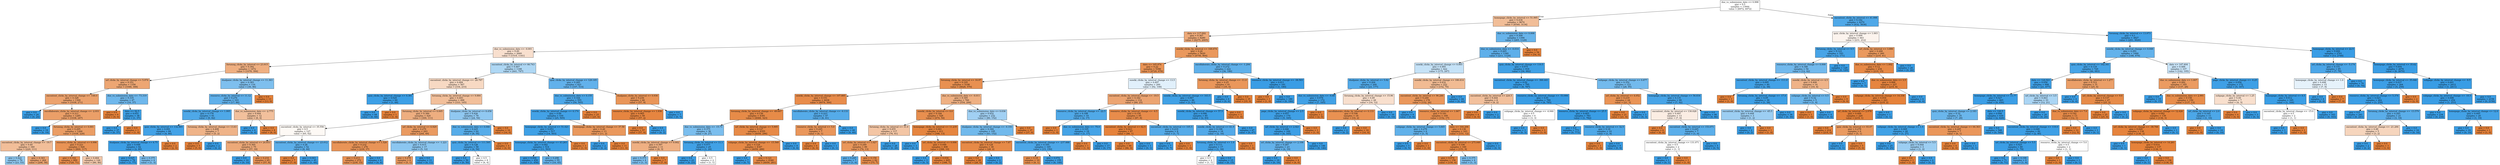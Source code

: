 digraph Tree {
node [shape=box, style="filled", color="black"] ;
0 [label="due_vs_submission_date <= 0.998\ngini = 0.5\nsamples = 13944\nvalue = [6972, 6972]", fillcolor="#e5813900"] ;
1 [label="homepage_clicks_by_interval <= 51.995\ngini = 0.438\nsamples = 9674\nvalue = [6540, 3134]", fillcolor="#e5813985"] ;
0 -> 1 [labeldistance=2.5, labelangle=45, headlabel="True"] ;
2 [label="date <= 117.002\ngini = 0.367\nsamples = 8280\nvalue = [6275, 2005]", fillcolor="#e58139ae"] ;
1 -> 2 ;
3 [label="due_vs_submission_date <= -0.001\ngini = 0.49\nsamples = 2660\nvalue = [1519, 1141]", fillcolor="#e581393f"] ;
2 -> 3 ;
4 [label="forumng_clicks_by_interval <= 23.915\ngini = 0.392\nsamples = 1472\nvalue = [1078, 394]", fillcolor="#e58139a2"] ;
3 -> 4 ;
5 [label="url_clicks_by_interval_change <= 5.974\ngini = 0.351\nsamples = 1356\nvalue = [1048, 308]", fillcolor="#e58139b4"] ;
4 -> 5 ;
6 [label="oucontent_clicks_by_interval_change <= -148.0\ngini = 0.328\nsamples = 1309\nvalue = [1038, 271]", fillcolor="#e58139bc"] ;
5 -> 6 ;
7 [label="gini = 0.0\nsamples = 24\nvalue = [0, 24]", fillcolor="#399de5ff"] ;
6 -> 7 ;
8 [label="oucollaborate_clicks_by_interval_change <= -2.931\ngini = 0.311\nsamples = 1285\nvalue = [1038, 247]", fillcolor="#e58139c2"] ;
6 -> 8 ;
9 [label="gini = 0.0\nsamples = 19\nvalue = [0, 19]", fillcolor="#399de5ff"] ;
8 -> 9 ;
10 [label="forumng_clicks_by_interval <= 0.001\ngini = 0.295\nsamples = 1266\nvalue = [1038, 228]", fillcolor="#e58139c7"] ;
8 -> 10 ;
11 [label="oucontent_clicks_by_interval_change <= -19.7\ngini = 0.44\nsamples = 340\nvalue = [229, 111]", fillcolor="#e5813983"] ;
10 -> 11 ;
12 [label="gini = 0.422\nsamples = 76\nvalue = [23, 53]", fillcolor="#399de590"] ;
11 -> 12 ;
13 [label="gini = 0.343\nsamples = 264\nvalue = [206, 58]", fillcolor="#e58139b7"] ;
11 -> 13 ;
14 [label="resource_clicks_by_interval <= 0.996\ngini = 0.221\nsamples = 926\nvalue = [809, 117]", fillcolor="#e58139da"] ;
10 -> 14 ;
15 [label="gini = 0.162\nsamples = 800\nvalue = [729, 71]", fillcolor="#e58139e6"] ;
14 -> 15 ;
16 [label="gini = 0.464\nsamples = 126\nvalue = [80, 46]", fillcolor="#e581396c"] ;
14 -> 16 ;
17 [label="due_vs_submission_date <= -73.319\ngini = 0.335\nsamples = 47\nvalue = [10, 37]", fillcolor="#399de5ba"] ;
5 -> 17 ;
18 [label="gini = 0.0\nsamples = 9\nvalue = [9, 0]", fillcolor="#e58139ff"] ;
17 -> 18 ;
19 [label="date <= 92.5\ngini = 0.051\nsamples = 38\nvalue = [1, 37]", fillcolor="#399de5f8"] ;
17 -> 19 ;
20 [label="gini = 0.0\nsamples = 37\nvalue = [0, 37]", fillcolor="#399de5ff"] ;
19 -> 20 ;
21 [label="gini = 0.0\nsamples = 1\nvalue = [1, 0]", fillcolor="#e58139ff"] ;
19 -> 21 ;
22 [label="dualpane_clicks_by_interval_change <= 11.363\ngini = 0.383\nsamples = 116\nvalue = [30, 86]", fillcolor="#399de5a6"] ;
4 -> 22 ;
23 [label="resource_clicks_by_interval <= 11.12\ngini = 0.276\nsamples = 103\nvalue = [17, 86]", fillcolor="#399de5cd"] ;
22 -> 23 ;
24 [label="ouwiki_clicks_by_interval_change <= 1.995\ngini = 0.178\nsamples = 91\nvalue = [9, 82]", fillcolor="#399de5e3"] ;
23 -> 24 ;
25 [label="quiz_clicks_by_interval <= 132.965\ngini = 0.091\nsamples = 84\nvalue = [4, 80]", fillcolor="#399de5f2"] ;
24 -> 25 ;
26 [label="dualpane_clicks_by_interval_change <= 6.75\ngini = 0.048\nsamples = 82\nvalue = [2, 80]", fillcolor="#399de5f9"] ;
25 -> 26 ;
27 [label="gini = 0.025\nsamples = 78\nvalue = [1, 77]", fillcolor="#399de5fc"] ;
26 -> 27 ;
28 [label="gini = 0.375\nsamples = 4\nvalue = [1, 3]", fillcolor="#399de5aa"] ;
26 -> 28 ;
29 [label="gini = 0.0\nsamples = 2\nvalue = [2, 0]", fillcolor="#e58139ff"] ;
25 -> 29 ;
30 [label="forumng_clicks_by_interval_change <= 13.63\ngini = 0.408\nsamples = 7\nvalue = [5, 2]", fillcolor="#e5813999"] ;
24 -> 30 ;
31 [label="gini = 0.0\nsamples = 5\nvalue = [5, 0]", fillcolor="#e58139ff"] ;
30 -> 31 ;
32 [label="gini = 0.0\nsamples = 2\nvalue = [0, 2]", fillcolor="#399de5ff"] ;
30 -> 32 ;
33 [label="due_vs_submission_date <= -2.775\ngini = 0.444\nsamples = 12\nvalue = [8, 4]", fillcolor="#e581397f"] ;
23 -> 33 ;
34 [label="gini = 0.0\nsamples = 4\nvalue = [0, 4]", fillcolor="#399de5ff"] ;
33 -> 34 ;
35 [label="gini = 0.0\nsamples = 8\nvalue = [8, 0]", fillcolor="#e58139ff"] ;
33 -> 35 ;
36 [label="gini = 0.0\nsamples = 13\nvalue = [13, 0]", fillcolor="#e58139ff"] ;
22 -> 36 ;
37 [label="oucontent_clicks_by_interval <= 66.743\ngini = 0.467\nsamples = 1188\nvalue = [441, 747]", fillcolor="#399de568"] ;
3 -> 37 ;
38 [label="oucontent_clicks_by_interval_change <= -26.787\ngini = 0.484\nsamples = 567\nvalue = [334, 233]", fillcolor="#e581394d"] ;
37 -> 38 ;
39 [label="quiz_clicks_by_interval_change <= 0.381\ngini = 0.029\nsamples = 69\nvalue = [1, 68]", fillcolor="#399de5fb"] ;
38 -> 39 ;
40 [label="gini = 0.0\nsamples = 68\nvalue = [0, 68]", fillcolor="#399de5ff"] ;
39 -> 40 ;
41 [label="gini = 0.0\nsamples = 1\nvalue = [1, 0]", fillcolor="#e58139ff"] ;
39 -> 41 ;
42 [label="forumng_clicks_by_interval_change <= 9.884\ngini = 0.443\nsamples = 498\nvalue = [333, 165]", fillcolor="#e5813981"] ;
38 -> 42 ;
43 [label="forumng_clicks_by_interval <= 0.005\ngini = 0.389\nsamples = 420\nvalue = [309, 111]", fillcolor="#e58139a3"] ;
42 -> 43 ;
44 [label="oucontent_clicks_by_interval <= 35.556\ngini = 0.5\nsamples = 127\nvalue = [65, 62]", fillcolor="#e581390c"] ;
43 -> 44 ;
45 [label="oucontent_clicks_by_interval <= 24.853\ngini = 0.365\nsamples = 75\nvalue = [57, 18]", fillcolor="#e58139ae"] ;
44 -> 45 ;
46 [label="gini = 0.0\nsamples = 10\nvalue = [0, 10]", fillcolor="#399de5ff"] ;
45 -> 46 ;
47 [label="gini = 0.216\nsamples = 65\nvalue = [57, 8]", fillcolor="#e58139db"] ;
45 -> 47 ;
48 [label="oucontent_clicks_by_interval_change <= -23.012\ngini = 0.26\nsamples = 52\nvalue = [8, 44]", fillcolor="#399de5d1"] ;
44 -> 48 ;
49 [label="gini = 0.0\nsamples = 7\nvalue = [7, 0]", fillcolor="#e58139ff"] ;
48 -> 49 ;
50 [label="gini = 0.043\nsamples = 45\nvalue = [1, 44]", fillcolor="#399de5f9"] ;
48 -> 50 ;
51 [label="url_clicks_by_interval <= 6.929\ngini = 0.279\nsamples = 293\nvalue = [244, 49]", fillcolor="#e58139cc"] ;
43 -> 51 ;
52 [label="oucollaborate_clicks_by_interval_change <= 1.526\ngini = 0.232\nsamples = 276\nvalue = [239, 37]", fillcolor="#e58139d8"] ;
51 -> 52 ;
53 [label="gini = 0.213\nsamples = 272\nvalue = [239, 33]", fillcolor="#e58139dc"] ;
52 -> 53 ;
54 [label="gini = 0.0\nsamples = 4\nvalue = [0, 4]", fillcolor="#399de5ff"] ;
52 -> 54 ;
55 [label="oucollaborate_clicks_by_interval_change <= -1.221\ngini = 0.415\nsamples = 17\nvalue = [5, 12]", fillcolor="#399de595"] ;
51 -> 55 ;
56 [label="gini = 0.278\nsamples = 6\nvalue = [5, 1]", fillcolor="#e58139cc"] ;
55 -> 56 ;
57 [label="gini = 0.0\nsamples = 11\nvalue = [0, 11]", fillcolor="#399de5ff"] ;
55 -> 57 ;
58 [label="dualpane_clicks_by_interval <= 8.458\ngini = 0.426\nsamples = 78\nvalue = [24, 54]", fillcolor="#399de58e"] ;
42 -> 58 ;
59 [label="due_vs_submission_date <= 0.046\ngini = 0.225\nsamples = 62\nvalue = [8, 54]", fillcolor="#399de5d9"] ;
58 -> 59 ;
60 [label="quiz_clicks_by_interval <= 111.595\ngini = 0.128\nsamples = 58\nvalue = [4, 54]", fillcolor="#399de5ec"] ;
59 -> 60 ;
61 [label="gini = 0.0\nsamples = 50\nvalue = [0, 50]", fillcolor="#399de5ff"] ;
60 -> 61 ;
62 [label="gini = 0.5\nsamples = 8\nvalue = [4, 4]", fillcolor="#e5813900"] ;
60 -> 62 ;
63 [label="gini = 0.0\nsamples = 4\nvalue = [4, 0]", fillcolor="#e58139ff"] ;
59 -> 63 ;
64 [label="gini = 0.0\nsamples = 16\nvalue = [16, 0]", fillcolor="#e58139ff"] ;
58 -> 64 ;
65 [label="quiz_clicks_by_interval_change <= 129.185\ngini = 0.285\nsamples = 621\nvalue = [107, 514]", fillcolor="#399de5ca"] ;
37 -> 65 ;
66 [label="due_vs_submission_date <= 0.155\ngini = 0.164\nsamples = 555\nvalue = [50, 505]", fillcolor="#399de5e6"] ;
65 -> 66 ;
67 [label="ouwiki_clicks_by_interval_change <= 4.174\ngini = 0.09\nsamples = 530\nvalue = [25, 505]", fillcolor="#399de5f2"] ;
66 -> 67 ;
68 [label="homepage_clicks_by_interval <= 51.021\ngini = 0.053\nsamples = 517\nvalue = [14, 503]", fillcolor="#399de5f8"] ;
67 -> 68 ;
69 [label="homepage_clicks_by_interval_change <= 43.263\ngini = 0.042\nsamples = 514\nvalue = [11, 503]", fillcolor="#399de5f9"] ;
68 -> 69 ;
70 [label="gini = 0.004\nsamples = 459\nvalue = [1, 458]", fillcolor="#399de5fe"] ;
69 -> 70 ;
71 [label="gini = 0.298\nsamples = 55\nvalue = [10, 45]", fillcolor="#399de5c6"] ;
69 -> 71 ;
72 [label="gini = 0.0\nsamples = 3\nvalue = [3, 0]", fillcolor="#e58139ff"] ;
68 -> 72 ;
73 [label="homepage_clicks_by_interval_change <= 37.58\ngini = 0.26\nsamples = 13\nvalue = [11, 2]", fillcolor="#e58139d1"] ;
67 -> 73 ;
74 [label="gini = 0.0\nsamples = 2\nvalue = [0, 2]", fillcolor="#399de5ff"] ;
73 -> 74 ;
75 [label="gini = 0.0\nsamples = 11\nvalue = [11, 0]", fillcolor="#e58139ff"] ;
73 -> 75 ;
76 [label="gini = 0.0\nsamples = 25\nvalue = [25, 0]", fillcolor="#e58139ff"] ;
66 -> 76 ;
77 [label="dualpane_clicks_by_interval <= 0.936\ngini = 0.236\nsamples = 66\nvalue = [57, 9]", fillcolor="#e58139d7"] ;
65 -> 77 ;
78 [label="resource_clicks_by_interval_change <= 1.936\ngini = 0.065\nsamples = 59\nvalue = [57, 2]", fillcolor="#e58139f6"] ;
77 -> 78 ;
79 [label="gini = 0.0\nsamples = 57\nvalue = [57, 0]", fillcolor="#e58139ff"] ;
78 -> 79 ;
80 [label="gini = 0.0\nsamples = 2\nvalue = [0, 2]", fillcolor="#399de5ff"] ;
78 -> 80 ;
81 [label="gini = 0.0\nsamples = 7\nvalue = [0, 7]", fillcolor="#399de5ff"] ;
77 -> 81 ;
82 [label="ouwiki_clicks_by_interval <= 168.674\ngini = 0.26\nsamples = 5620\nvalue = [4756, 864]", fillcolor="#e58139d1"] ;
2 -> 82 ;
83 [label="date <= 165.974\ngini = 0.22\nsamples = 5398\nvalue = [4720, 678]", fillcolor="#e58139da"] ;
82 -> 83 ;
84 [label="forumng_clicks_by_interval <= 16.97\ngini = 0.195\nsamples = 5198\nvalue = [4628, 570]", fillcolor="#e58139e0"] ;
83 -> 84 ;
85 [label="ouwiki_clicks_by_interval_change <= 107.885\ngini = 0.151\nsamples = 4438\nvalue = [4074, 364]", fillcolor="#e58139e8"] ;
84 -> 85 ;
86 [label="forumng_clicks_by_interval_change <= -49.607\ngini = 0.136\nsamples = 4391\nvalue = [4068, 323]", fillcolor="#e58139eb"] ;
85 -> 86 ;
87 [label="due_vs_submission_date <= -15.71\ngini = 0.375\nsamples = 36\nvalue = [9, 27]", fillcolor="#399de5aa"] ;
86 -> 87 ;
88 [label="ouwiki_clicks_by_interval_change <= 0.002\ngini = 0.397\nsamples = 11\nvalue = [8, 3]", fillcolor="#e581399f"] ;
87 -> 88 ;
89 [label="gini = 0.375\nsamples = 4\nvalue = [1, 3]", fillcolor="#399de5aa"] ;
88 -> 89 ;
90 [label="gini = 0.0\nsamples = 7\nvalue = [7, 0]", fillcolor="#e58139ff"] ;
88 -> 90 ;
91 [label="forumng_clicks_by_interval <= 11.1\ngini = 0.077\nsamples = 25\nvalue = [1, 24]", fillcolor="#399de5f4"] ;
87 -> 91 ;
92 [label="gini = 0.0\nsamples = 23\nvalue = [0, 23]", fillcolor="#399de5ff"] ;
91 -> 92 ;
93 [label="gini = 0.5\nsamples = 2\nvalue = [1, 1]", fillcolor="#e5813900"] ;
91 -> 93 ;
94 [label="url_clicks_by_interval_change <= 5.995\ngini = 0.127\nsamples = 4355\nvalue = [4059, 296]", fillcolor="#e58139ec"] ;
86 -> 94 ;
95 [label="subpage_clicks_by_interval_change <= -15.568\ngini = 0.124\nsamples = 4347\nvalue = [4059, 288]", fillcolor="#e58139ed"] ;
94 -> 95 ;
96 [label="gini = 0.0\nsamples = 7\nvalue = [0, 7]", fillcolor="#399de5ff"] ;
95 -> 96 ;
97 [label="gini = 0.121\nsamples = 4340\nvalue = [4059, 281]", fillcolor="#e58139ed"] ;
95 -> 97 ;
98 [label="gini = 0.0\nsamples = 8\nvalue = [0, 8]", fillcolor="#399de5ff"] ;
94 -> 98 ;
99 [label="oucollaborate_clicks_by_interval_change <= -0.133\ngini = 0.223\nsamples = 47\nvalue = [6, 41]", fillcolor="#399de5da"] ;
85 -> 99 ;
100 [label="resource_clicks_by_interval <= 5.0\ngini = 0.245\nsamples = 7\nvalue = [6, 1]", fillcolor="#e58139d4"] ;
99 -> 100 ;
101 [label="gini = 0.0\nsamples = 6\nvalue = [6, 0]", fillcolor="#e58139ff"] ;
100 -> 101 ;
102 [label="gini = 0.0\nsamples = 1\nvalue = [0, 1]", fillcolor="#399de5ff"] ;
100 -> 102 ;
103 [label="gini = 0.0\nsamples = 40\nvalue = [0, 40]", fillcolor="#399de5ff"] ;
99 -> 103 ;
104 [label="due_vs_submission_date <= -0.011\ngini = 0.395\nsamples = 760\nvalue = [554, 206]", fillcolor="#e58139a0"] ;
84 -> 104 ;
105 [label="ouwiki_clicks_by_interval <= 0.0\ngini = 0.184\nsamples = 528\nvalue = [474, 54]", fillcolor="#e58139e2"] ;
104 -> 105 ;
106 [label="forumng_clicks_by_interval <= 31.0\ngini = 0.455\nsamples = 117\nvalue = [76, 41]", fillcolor="#e5813975"] ;
105 -> 106 ;
107 [label="url_clicks_by_interval <= 1.027\ngini = 0.249\nsamples = 89\nvalue = [76, 13]", fillcolor="#e58139d3"] ;
106 -> 107 ;
108 [label="gini = 0.245\nsamples = 7\nvalue = [1, 6]", fillcolor="#399de5d4"] ;
107 -> 108 ;
109 [label="gini = 0.156\nsamples = 82\nvalue = [75, 7]", fillcolor="#e58139e7"] ;
107 -> 109 ;
110 [label="gini = 0.0\nsamples = 28\nvalue = [0, 28]", fillcolor="#399de5ff"] ;
106 -> 110 ;
111 [label="homepage_clicks_by_interval <= 11.235\ngini = 0.061\nsamples = 411\nvalue = [398, 13]", fillcolor="#e58139f7"] ;
105 -> 111 ;
112 [label="gini = 0.0\nsamples = 3\nvalue = [0, 3]", fillcolor="#399de5ff"] ;
111 -> 112 ;
113 [label="url_clicks_by_interval <= 0.006\ngini = 0.048\nsamples = 408\nvalue = [398, 10]", fillcolor="#e58139f9"] ;
111 -> 113 ;
114 [label="gini = 0.0\nsamples = 3\nvalue = [0, 3]", fillcolor="#399de5ff"] ;
113 -> 114 ;
115 [label="gini = 0.034\nsamples = 405\nvalue = [398, 7]", fillcolor="#e58139fb"] ;
113 -> 115 ;
116 [label="due_vs_submission_date <= 0.036\ngini = 0.452\nsamples = 232\nvalue = [80, 152]", fillcolor="#399de579"] ;
104 -> 116 ;
117 [label="dualpane_clicks_by_interval_change <= -0.193\ngini = 0.344\nsamples = 195\nvalue = [43, 152]", fillcolor="#399de5b7"] ;
116 -> 117 ;
118 [label="oucontent_clicks_by_interval_change <= 7.87\ngini = 0.124\nsamples = 30\nvalue = [28, 2]", fillcolor="#e58139ed"] ;
117 -> 118 ;
119 [label="gini = 0.0\nsamples = 28\nvalue = [28, 0]", fillcolor="#e58139ff"] ;
118 -> 119 ;
120 [label="gini = 0.0\nsamples = 2\nvalue = [0, 2]", fillcolor="#399de5ff"] ;
118 -> 120 ;
121 [label="oucontent_clicks_by_interval_change <= -237.888\ngini = 0.165\nsamples = 165\nvalue = [15, 150]", fillcolor="#399de5e6"] ;
117 -> 121 ;
122 [label="gini = 0.18\nsamples = 10\nvalue = [9, 1]", fillcolor="#e58139e3"] ;
121 -> 122 ;
123 [label="gini = 0.074\nsamples = 155\nvalue = [6, 149]", fillcolor="#399de5f5"] ;
121 -> 123 ;
124 [label="gini = 0.0\nsamples = 37\nvalue = [37, 0]", fillcolor="#e58139ff"] ;
116 -> 124 ;
125 [label="ouwiki_clicks_by_interval_change <= 13.5\ngini = 0.497\nsamples = 200\nvalue = [92, 108]", fillcolor="#399de526"] ;
83 -> 125 ;
126 [label="oucontent_clicks_by_interval_change <= -19.5\ngini = 0.342\nsamples = 114\nvalue = [89, 25]", fillcolor="#e58139b7"] ;
125 -> 126 ;
127 [label="resource_clicks_by_interval_change <= -22.5\ngini = 0.188\nsamples = 19\nvalue = [2, 17]", fillcolor="#399de5e1"] ;
126 -> 127 ;
128 [label="gini = 0.0\nsamples = 1\nvalue = [1, 0]", fillcolor="#e58139ff"] ;
127 -> 128 ;
129 [label="due_vs_submission_date <= -70.0\ngini = 0.105\nsamples = 18\nvalue = [1, 17]", fillcolor="#399de5f0"] ;
127 -> 129 ;
130 [label="gini = 0.0\nsamples = 1\nvalue = [1, 0]", fillcolor="#e58139ff"] ;
129 -> 130 ;
131 [label="gini = 0.0\nsamples = 17\nvalue = [0, 17]", fillcolor="#399de5ff"] ;
129 -> 131 ;
132 [label="resource_clicks_by_interval_change <= -0.5\ngini = 0.154\nsamples = 95\nvalue = [87, 8]", fillcolor="#e58139e8"] ;
126 -> 132 ;
133 [label="oucontent_clicks_by_interval <= 62.5\ngini = 0.023\nsamples = 87\nvalue = [86, 1]", fillcolor="#e58139fc"] ;
132 -> 133 ;
134 [label="gini = 0.0\nsamples = 86\nvalue = [86, 0]", fillcolor="#e58139ff"] ;
133 -> 134 ;
135 [label="gini = 0.0\nsamples = 1\nvalue = [0, 1]", fillcolor="#399de5ff"] ;
133 -> 135 ;
136 [label="oucontent_clicks_by_interval <= 105.5\ngini = 0.219\nsamples = 8\nvalue = [1, 7]", fillcolor="#399de5db"] ;
132 -> 136 ;
137 [label="gini = 0.0\nsamples = 7\nvalue = [0, 7]", fillcolor="#399de5ff"] ;
136 -> 137 ;
138 [label="gini = 0.0\nsamples = 1\nvalue = [1, 0]", fillcolor="#e58139ff"] ;
136 -> 138 ;
139 [label="ouwiki_clicks_by_interval_change <= 163.5\ngini = 0.067\nsamples = 86\nvalue = [3, 83]", fillcolor="#399de5f6"] ;
125 -> 139 ;
140 [label="ouwiki_clicks_by_interval_change <= 57.5\ngini = 0.046\nsamples = 85\nvalue = [2, 83]", fillcolor="#399de5f9"] ;
139 -> 140 ;
141 [label="ouwiki_clicks_by_interval <= 61.5\ngini = 0.198\nsamples = 18\nvalue = [2, 16]", fillcolor="#399de5df"] ;
140 -> 141 ;
142 [label="forumng_clicks_by_interval <= 1.0\ngini = 0.111\nsamples = 17\nvalue = [1, 16]", fillcolor="#399de5ef"] ;
141 -> 142 ;
143 [label="gini = 0.5\nsamples = 2\nvalue = [1, 1]", fillcolor="#e5813900"] ;
142 -> 143 ;
144 [label="gini = 0.0\nsamples = 15\nvalue = [0, 15]", fillcolor="#399de5ff"] ;
142 -> 144 ;
145 [label="gini = 0.0\nsamples = 1\nvalue = [1, 0]", fillcolor="#e58139ff"] ;
141 -> 145 ;
146 [label="gini = 0.0\nsamples = 67\nvalue = [0, 67]", fillcolor="#399de5ff"] ;
140 -> 146 ;
147 [label="gini = 0.0\nsamples = 1\nvalue = [1, 0]", fillcolor="#e58139ff"] ;
139 -> 147 ;
148 [label="oucollaborate_clicks_by_interval_change <= -1.294\ngini = 0.272\nsamples = 222\nvalue = [36, 186]", fillcolor="#399de5ce"] ;
82 -> 148 ;
149 [label="forumng_clicks_by_interval_change <= -11.0\ngini = 0.25\nsamples = 41\nvalue = [35, 6]", fillcolor="#e58139d3"] ;
148 -> 149 ;
150 [label="gini = 0.0\nsamples = 6\nvalue = [0, 6]", fillcolor="#399de5ff"] ;
149 -> 150 ;
151 [label="gini = 0.0\nsamples = 35\nvalue = [35, 0]", fillcolor="#e58139ff"] ;
149 -> 151 ;
152 [label="resource_clicks_by_interval_change <= -38.503\ngini = 0.011\nsamples = 181\nvalue = [1, 180]", fillcolor="#399de5fe"] ;
148 -> 152 ;
153 [label="gini = 0.0\nsamples = 1\nvalue = [1, 0]", fillcolor="#e58139ff"] ;
152 -> 153 ;
154 [label="gini = 0.0\nsamples = 180\nvalue = [0, 180]", fillcolor="#399de5ff"] ;
152 -> 154 ;
155 [label="due_vs_submission_date <= 0.008\ngini = 0.308\nsamples = 1394\nvalue = [265, 1129]", fillcolor="#399de5c3"] ;
1 -> 155 ;
156 [label="due_vs_submission_date <= -0.014\ngini = 0.265\nsamples = 1340\nvalue = [211, 1129]", fillcolor="#399de5cf"] ;
155 -> 156 ;
157 [label="ouwiki_clicks_by_interval_change <= 0.065\ngini = 0.485\nsamples = 422\nvalue = [175, 247]", fillcolor="#399de54a"] ;
156 -> 157 ;
158 [label="dualpane_clicks_by_interval <= 5.92\ngini = 0.204\nsamples = 200\nvalue = [23, 177]", fillcolor="#399de5de"] ;
157 -> 158 ;
159 [label="due_vs_submission_date <= -0.68\ngini = 0.078\nsamples = 172\nvalue = [7, 165]", fillcolor="#399de5f4"] ;
158 -> 159 ;
160 [label="page_clicks_by_interval_change <= 2.5\ngini = 0.057\nsamples = 170\nvalue = [5, 165]", fillcolor="#399de5f7"] ;
159 -> 160 ;
161 [label="url_clicks_by_interval <= 2.921\ngini = 0.046\nsamples = 169\nvalue = [4, 165]", fillcolor="#399de5f9"] ;
160 -> 161 ;
162 [label="url_clicks_by_interval_change <= 2.106\ngini = 0.287\nsamples = 23\nvalue = [4, 19]", fillcolor="#399de5c9"] ;
161 -> 162 ;
163 [label="gini = 0.0\nsamples = 19\nvalue = [0, 19]", fillcolor="#399de5ff"] ;
162 -> 163 ;
164 [label="gini = 0.0\nsamples = 4\nvalue = [4, 0]", fillcolor="#e58139ff"] ;
162 -> 164 ;
165 [label="gini = 0.0\nsamples = 146\nvalue = [0, 146]", fillcolor="#399de5ff"] ;
161 -> 165 ;
166 [label="gini = 0.0\nsamples = 1\nvalue = [1, 0]", fillcolor="#e58139ff"] ;
160 -> 166 ;
167 [label="gini = 0.0\nsamples = 2\nvalue = [2, 0]", fillcolor="#e58139ff"] ;
159 -> 167 ;
168 [label="forumng_clicks_by_interval_change <= 15.96\ngini = 0.49\nsamples = 28\nvalue = [16, 12]", fillcolor="#e5813940"] ;
158 -> 168 ;
169 [label="oucollaborate_clicks_by_interval <= 0.133\ngini = 0.198\nsamples = 18\nvalue = [16, 2]", fillcolor="#e58139df"] ;
168 -> 169 ;
170 [label="gini = 0.0\nsamples = 2\nvalue = [0, 2]", fillcolor="#399de5ff"] ;
169 -> 170 ;
171 [label="gini = 0.0\nsamples = 16\nvalue = [16, 0]", fillcolor="#e58139ff"] ;
169 -> 171 ;
172 [label="gini = 0.0\nsamples = 10\nvalue = [0, 10]", fillcolor="#399de5ff"] ;
168 -> 172 ;
173 [label="ouwiki_clicks_by_interval_change <= 180.414\ngini = 0.432\nsamples = 222\nvalue = [152, 70]", fillcolor="#e581398a"] ;
157 -> 173 ;
174 [label="oucontent_clicks_by_interval <= 96.246\ngini = 0.249\nsamples = 178\nvalue = [152, 26]", fillcolor="#e58139d3"] ;
173 -> 174 ;
175 [label="gini = 0.0\nsamples = 9\nvalue = [0, 9]", fillcolor="#399de5ff"] ;
174 -> 175 ;
176 [label="resource_clicks_by_interval <= 1.067\ngini = 0.181\nsamples = 169\nvalue = [152, 17]", fillcolor="#e58139e2"] ;
174 -> 176 ;
177 [label="subpage_clicks_by_interval_change <= 5.845\ngini = 0.278\nsamples = 6\nvalue = [1, 5]", fillcolor="#399de5cc"] ;
176 -> 177 ;
178 [label="gini = 0.0\nsamples = 5\nvalue = [0, 5]", fillcolor="#399de5ff"] ;
177 -> 178 ;
179 [label="gini = 0.0\nsamples = 1\nvalue = [1, 0]", fillcolor="#e58139ff"] ;
177 -> 179 ;
180 [label="date <= 164.206\ngini = 0.136\nsamples = 163\nvalue = [151, 12]", fillcolor="#e58139eb"] ;
176 -> 180 ;
181 [label="oucontent_clicks_by_interval <= 275.049\ngini = 0.106\nsamples = 160\nvalue = [151, 9]", fillcolor="#e58139f0"] ;
180 -> 181 ;
182 [label="gini = 0.074\nsamples = 156\nvalue = [150, 6]", fillcolor="#e58139f5"] ;
181 -> 182 ;
183 [label="gini = 0.375\nsamples = 4\nvalue = [1, 3]", fillcolor="#399de5aa"] ;
181 -> 183 ;
184 [label="gini = 0.0\nsamples = 3\nvalue = [0, 3]", fillcolor="#399de5ff"] ;
180 -> 184 ;
185 [label="gini = 0.0\nsamples = 44\nvalue = [0, 44]", fillcolor="#399de5ff"] ;
173 -> 185 ;
186 [label="quiz_clicks_by_interval_change <= 110.5\ngini = 0.075\nsamples = 918\nvalue = [36, 882]", fillcolor="#399de5f5"] ;
156 -> 186 ;
187 [label="oucontent_clicks_by_interval_change <= -360.441\ngini = 0.02\nsamples = 795\nvalue = [8, 787]", fillcolor="#399de5fc"] ;
186 -> 187 ;
188 [label="oucontent_clicks_by_interval <= 224.5\ngini = 0.444\nsamples = 6\nvalue = [4, 2]", fillcolor="#e581397f"] ;
187 -> 188 ;
189 [label="gini = 0.0\nsamples = 4\nvalue = [4, 0]", fillcolor="#e58139ff"] ;
188 -> 189 ;
190 [label="gini = 0.0\nsamples = 2\nvalue = [0, 2]", fillcolor="#399de5ff"] ;
188 -> 190 ;
191 [label="resource_clicks_by_interval_change <= -53.906\ngini = 0.01\nsamples = 789\nvalue = [4, 785]", fillcolor="#399de5fe"] ;
187 -> 191 ;
192 [label="subpage_clicks_by_interval_change <= -4.946\ngini = 0.5\nsamples = 6\nvalue = [3, 3]", fillcolor="#e5813900"] ;
191 -> 192 ;
193 [label="gini = 0.0\nsamples = 3\nvalue = [0, 3]", fillcolor="#399de5ff"] ;
192 -> 193 ;
194 [label="gini = 0.0\nsamples = 3\nvalue = [3, 0]", fillcolor="#e58139ff"] ;
192 -> 194 ;
195 [label="resource_clicks_by_interval_change <= 25.5\ngini = 0.003\nsamples = 783\nvalue = [1, 782]", fillcolor="#399de5ff"] ;
191 -> 195 ;
196 [label="gini = 0.0\nsamples = 773\nvalue = [0, 773]", fillcolor="#399de5ff"] ;
195 -> 196 ;
197 [label="resource_clicks_by_interval <= 32.5\ngini = 0.18\nsamples = 10\nvalue = [1, 9]", fillcolor="#399de5e3"] ;
195 -> 197 ;
198 [label="gini = 0.0\nsamples = 1\nvalue = [1, 0]", fillcolor="#e58139ff"] ;
197 -> 198 ;
199 [label="gini = 0.0\nsamples = 9\nvalue = [0, 9]", fillcolor="#399de5ff"] ;
197 -> 199 ;
200 [label="subpage_clicks_by_interval_change <= 0.877\ngini = 0.352\nsamples = 123\nvalue = [28, 95]", fillcolor="#399de5b4"] ;
186 -> 200 ;
201 [label="url_clicks_by_interval <= 4.052\ngini = 0.219\nsamples = 24\nvalue = [21, 3]", fillcolor="#e58139db"] ;
200 -> 201 ;
202 [label="gini = 0.0\nsamples = 21\nvalue = [21, 0]", fillcolor="#e58139ff"] ;
201 -> 202 ;
203 [label="gini = 0.0\nsamples = 3\nvalue = [0, 3]", fillcolor="#399de5ff"] ;
201 -> 203 ;
204 [label="homepage_clicks_by_interval_change <= 56.834\ngini = 0.131\nsamples = 99\nvalue = [7, 92]", fillcolor="#399de5ec"] ;
200 -> 204 ;
205 [label="oucontent_clicks_by_interval <= 130.028\ngini = 0.497\nsamples = 13\nvalue = [7, 6]", fillcolor="#e5813924"] ;
204 -> 205 ;
206 [label="gini = 0.0\nsamples = 6\nvalue = [6, 0]", fillcolor="#e58139ff"] ;
205 -> 206 ;
207 [label="oucontent_clicks_by_interval <= 153.071\ngini = 0.245\nsamples = 7\nvalue = [1, 6]", fillcolor="#399de5d4"] ;
205 -> 207 ;
208 [label="oucontent_clicks_by_interval_change <= 131.071\ngini = 0.5\nsamples = 2\nvalue = [1, 1]", fillcolor="#e5813900"] ;
207 -> 208 ;
209 [label="gini = 0.0\nsamples = 1\nvalue = [0, 1]", fillcolor="#399de5ff"] ;
208 -> 209 ;
210 [label="gini = 0.0\nsamples = 1\nvalue = [1, 0]", fillcolor="#e58139ff"] ;
208 -> 210 ;
211 [label="gini = 0.0\nsamples = 5\nvalue = [0, 5]", fillcolor="#399de5ff"] ;
207 -> 211 ;
212 [label="gini = 0.0\nsamples = 86\nvalue = [0, 86]", fillcolor="#399de5ff"] ;
204 -> 212 ;
213 [label="gini = 0.0\nsamples = 54\nvalue = [54, 0]", fillcolor="#e58139ff"] ;
155 -> 213 ;
214 [label="oucontent_clicks_by_interval <= 41.998\ngini = 0.182\nsamples = 4270\nvalue = [432, 3838]", fillcolor="#399de5e2"] ;
0 -> 214 [labeldistance=2.5, labelangle=-45, headlabel="False"] ;
215 [label="quiz_clicks_by_interval_change <= 1.003\ngini = 0.499\nsamples = 443\nvalue = [231, 212]", fillcolor="#e5813915"] ;
214 -> 215 ;
216 [label="forumng_clicks_by_interval <= 0.5\ngini = 0.123\nsamples = 183\nvalue = [12, 171]", fillcolor="#399de5ed"] ;
215 -> 216 ;
217 [label="resource_clicks_by_interval_change <= 0.008\ngini = 0.346\nsamples = 54\nvalue = [12, 42]", fillcolor="#399de5b6"] ;
216 -> 217 ;
218 [label="oucontent_clicks_by_interval_change <= -111.0\ngini = 0.095\nsamples = 40\nvalue = [2, 38]", fillcolor="#399de5f2"] ;
217 -> 218 ;
219 [label="gini = 0.0\nsamples = 1\nvalue = [1, 0]", fillcolor="#e58139ff"] ;
218 -> 219 ;
220 [label="forumng_clicks_by_interval_change <= -17.0\ngini = 0.05\nsamples = 39\nvalue = [1, 38]", fillcolor="#399de5f8"] ;
218 -> 220 ;
221 [label="oucontent_clicks_by_interval_change <= -45.5\ngini = 0.444\nsamples = 3\nvalue = [1, 2]", fillcolor="#399de57f"] ;
220 -> 221 ;
222 [label="gini = 0.0\nsamples = 2\nvalue = [0, 2]", fillcolor="#399de5ff"] ;
221 -> 222 ;
223 [label="gini = 0.0\nsamples = 1\nvalue = [1, 0]", fillcolor="#e58139ff"] ;
221 -> 223 ;
224 [label="gini = 0.0\nsamples = 36\nvalue = [0, 36]", fillcolor="#399de5ff"] ;
220 -> 224 ;
225 [label="ouwiki_clicks_by_interval <= 4.5\ngini = 0.408\nsamples = 14\nvalue = [10, 4]", fillcolor="#e5813999"] ;
217 -> 225 ;
226 [label="subpage_clicks_by_interval <= 0.5\ngini = 0.32\nsamples = 5\nvalue = [1, 4]", fillcolor="#399de5bf"] ;
225 -> 226 ;
227 [label="gini = 0.0\nsamples = 1\nvalue = [1, 0]", fillcolor="#e58139ff"] ;
226 -> 227 ;
228 [label="gini = 0.0\nsamples = 4\nvalue = [0, 4]", fillcolor="#399de5ff"] ;
226 -> 228 ;
229 [label="gini = 0.0\nsamples = 9\nvalue = [9, 0]", fillcolor="#e58139ff"] ;
225 -> 229 ;
230 [label="gini = 0.0\nsamples = 129\nvalue = [0, 129]", fillcolor="#399de5ff"] ;
216 -> 230 ;
231 [label="url_clicks_by_interval <= 3.886\ngini = 0.266\nsamples = 260\nvalue = [219, 41]", fillcolor="#e58139cf"] ;
215 -> 231 ;
232 [label="due_vs_submission_date <= 1.002\ngini = 0.12\nsamples = 234\nvalue = [219, 15]", fillcolor="#e58139ee"] ;
231 -> 232 ;
233 [label="gini = 0.0\nsamples = 7\nvalue = [0, 7]", fillcolor="#399de5ff"] ;
232 -> 233 ;
234 [label="due_vs_submission_date <= 3.5\ngini = 0.068\nsamples = 227\nvalue = [219, 8]", fillcolor="#e58139f6"] ;
232 -> 234 ;
235 [label="subpage_clicks_by_interval_change <= 14.336\ngini = 0.018\nsamples = 221\nvalue = [219, 2]", fillcolor="#e58139fd"] ;
234 -> 235 ;
236 [label="url_clicks_by_interval <= 2.978\ngini = 0.009\nsamples = 220\nvalue = [219, 1]", fillcolor="#e58139fe"] ;
235 -> 236 ;
237 [label="gini = 0.0\nsamples = 214\nvalue = [214, 0]", fillcolor="#e58139ff"] ;
236 -> 237 ;
238 [label="quiz_clicks_by_interval <= 93.07\ngini = 0.278\nsamples = 6\nvalue = [5, 1]", fillcolor="#e58139cc"] ;
236 -> 238 ;
239 [label="gini = 0.0\nsamples = 1\nvalue = [0, 1]", fillcolor="#399de5ff"] ;
238 -> 239 ;
240 [label="gini = 0.0\nsamples = 5\nvalue = [5, 0]", fillcolor="#e58139ff"] ;
238 -> 240 ;
241 [label="gini = 0.0\nsamples = 1\nvalue = [0, 1]", fillcolor="#399de5ff"] ;
235 -> 241 ;
242 [label="gini = 0.0\nsamples = 6\nvalue = [0, 6]", fillcolor="#399de5ff"] ;
234 -> 242 ;
243 [label="gini = 0.0\nsamples = 26\nvalue = [0, 26]", fillcolor="#399de5ff"] ;
231 -> 243 ;
244 [label="forumng_clicks_by_interval <= 13.973\ngini = 0.1\nsamples = 3827\nvalue = [201, 3626]", fillcolor="#399de5f1"] ;
214 -> 244 ;
245 [label="ouwiki_clicks_by_interval_change <= 0.048\ngini = 0.291\nsamples = 1066\nvalue = [188, 878]", fillcolor="#399de5c8"] ;
244 -> 245 ;
246 [label="quiz_clicks_by_interval <= 162.341\ngini = 0.118\nsamples = 729\nvalue = [46, 683]", fillcolor="#399de5ee"] ;
245 -> 246 ;
247 [label="date <= 124.921\ngini = 0.058\nsamples = 698\nvalue = [21, 677]", fillcolor="#399de5f7"] ;
246 -> 247 ;
248 [label="homepage_clicks_by_interval <= 11.77\ngini = 0.027\nsamples = 665\nvalue = [9, 656]", fillcolor="#399de5fc"] ;
247 -> 248 ;
249 [label="quiz_clicks_by_interval_change <= 2.183\ngini = 0.32\nsamples = 35\nvalue = [7, 28]", fillcolor="#399de5bf"] ;
248 -> 249 ;
250 [label="subpage_clicks_by_interval_change <= 1.5\ngini = 0.069\nsamples = 28\nvalue = [1, 27]", fillcolor="#399de5f6"] ;
249 -> 250 ;
251 [label="gini = 0.0\nsamples = 25\nvalue = [0, 25]", fillcolor="#399de5ff"] ;
250 -> 251 ;
252 [label="subpage_clicks_by_interval <= 5.5\ngini = 0.444\nsamples = 3\nvalue = [1, 2]", fillcolor="#399de57f"] ;
250 -> 252 ;
253 [label="gini = 0.0\nsamples = 1\nvalue = [1, 0]", fillcolor="#e58139ff"] ;
252 -> 253 ;
254 [label="gini = 0.0\nsamples = 2\nvalue = [0, 2]", fillcolor="#399de5ff"] ;
252 -> 254 ;
255 [label="oucontent_clicks_by_interval_change <= 64.363\ngini = 0.245\nsamples = 7\nvalue = [6, 1]", fillcolor="#e58139d4"] ;
249 -> 255 ;
256 [label="gini = 0.0\nsamples = 6\nvalue = [6, 0]", fillcolor="#e58139ff"] ;
255 -> 256 ;
257 [label="gini = 0.0\nsamples = 1\nvalue = [0, 1]", fillcolor="#399de5ff"] ;
255 -> 257 ;
258 [label="date <= 120.5\ngini = 0.006\nsamples = 630\nvalue = [2, 628]", fillcolor="#399de5fe"] ;
248 -> 258 ;
259 [label="gini = 0.0\nsamples = 548\nvalue = [0, 548]", fillcolor="#399de5ff"] ;
258 -> 259 ;
260 [label="oucontent_clicks_by_interval_change <= 119.0\ngini = 0.048\nsamples = 82\nvalue = [2, 80]", fillcolor="#399de5f9"] ;
258 -> 260 ;
261 [label="url_clicks_by_interval_change <= 5.5\ngini = 0.025\nsamples = 80\nvalue = [1, 79]", fillcolor="#399de5fc"] ;
260 -> 261 ;
262 [label="gini = 0.0\nsamples = 71\nvalue = [0, 71]", fillcolor="#399de5ff"] ;
261 -> 262 ;
263 [label="gini = 0.198\nsamples = 9\nvalue = [1, 8]", fillcolor="#399de5df"] ;
261 -> 263 ;
264 [label="resource_clicks_by_interval_change <= 5.0\ngini = 0.5\nsamples = 2\nvalue = [1, 1]", fillcolor="#e5813900"] ;
260 -> 264 ;
265 [label="gini = 0.0\nsamples = 1\nvalue = [1, 0]", fillcolor="#e58139ff"] ;
264 -> 265 ;
266 [label="gini = 0.0\nsamples = 1\nvalue = [0, 1]", fillcolor="#399de5ff"] ;
264 -> 266 ;
267 [label="url_clicks_by_interval <= 3.5\ngini = 0.463\nsamples = 33\nvalue = [12, 21]", fillcolor="#399de56d"] ;
247 -> 267 ;
268 [label="gini = 0.0\nsamples = 20\nvalue = [0, 20]", fillcolor="#399de5ff"] ;
267 -> 268 ;
269 [label="due_vs_submission_date <= 7.0\ngini = 0.142\nsamples = 13\nvalue = [12, 1]", fillcolor="#e58139ea"] ;
267 -> 269 ;
270 [label="gini = 0.0\nsamples = 12\nvalue = [12, 0]", fillcolor="#e58139ff"] ;
269 -> 270 ;
271 [label="gini = 0.0\nsamples = 1\nvalue = [0, 1]", fillcolor="#399de5ff"] ;
269 -> 271 ;
272 [label="oucollaborate_clicks_by_interval <= 1.277\ngini = 0.312\nsamples = 31\nvalue = [25, 6]", fillcolor="#e58139c2"] ;
246 -> 272 ;
273 [label="gini = 0.0\nsamples = 4\nvalue = [0, 4]", fillcolor="#399de5ff"] ;
272 -> 273 ;
274 [label="url_clicks_by_interval_change <= 9.0\ngini = 0.137\nsamples = 27\nvalue = [25, 2]", fillcolor="#e58139eb"] ;
272 -> 274 ;
275 [label="gini = 0.0\nsamples = 25\nvalue = [25, 0]", fillcolor="#e58139ff"] ;
274 -> 275 ;
276 [label="gini = 0.0\nsamples = 2\nvalue = [0, 2]", fillcolor="#399de5ff"] ;
274 -> 276 ;
277 [label="date <= 147.404\ngini = 0.488\nsamples = 337\nvalue = [142, 195]", fillcolor="#399de545"] ;
245 -> 277 ;
278 [label="due_vs_submission_date <= 1.007\ngini = 0.282\nsamples = 165\nvalue = [137, 28]", fillcolor="#e58139cb"] ;
277 -> 278 ;
279 [label="gini = 0.0\nsamples = 15\nvalue = [0, 15]", fillcolor="#399de5ff"] ;
278 -> 279 ;
280 [label="due_vs_submission_date <= 2.991\ngini = 0.158\nsamples = 150\nvalue = [137, 13]", fillcolor="#e58139e7"] ;
278 -> 280 ;
281 [label="subpage_clicks_by_interval_change <= 12.426\ngini = 0.042\nsamples = 139\nvalue = [136, 3]", fillcolor="#e58139f9"] ;
280 -> 281 ;
282 [label="url_clicks_by_interval_change <= -38.766\ngini = 0.029\nsamples = 138\nvalue = [136, 2]", fillcolor="#e58139fb"] ;
281 -> 282 ;
283 [label="gini = 0.0\nsamples = 1\nvalue = [0, 1]", fillcolor="#399de5ff"] ;
282 -> 283 ;
284 [label="homepage_clicks_by_interval <= 14.261\ngini = 0.014\nsamples = 137\nvalue = [136, 1]", fillcolor="#e58139fd"] ;
282 -> 284 ;
285 [label="gini = 0.0\nsamples = 1\nvalue = [0, 1]", fillcolor="#399de5ff"] ;
284 -> 285 ;
286 [label="gini = 0.0\nsamples = 136\nvalue = [136, 0]", fillcolor="#e58139ff"] ;
284 -> 286 ;
287 [label="gini = 0.0\nsamples = 1\nvalue = [0, 1]", fillcolor="#399de5ff"] ;
281 -> 287 ;
288 [label="url_clicks_by_interval <= 2.0\ngini = 0.165\nsamples = 11\nvalue = [1, 10]", fillcolor="#399de5e6"] ;
280 -> 288 ;
289 [label="gini = 0.0\nsamples = 1\nvalue = [1, 0]", fillcolor="#e58139ff"] ;
288 -> 289 ;
290 [label="gini = 0.0\nsamples = 10\nvalue = [0, 10]", fillcolor="#399de5ff"] ;
288 -> 290 ;
291 [label="page_clicks_by_interval_change <= -0.25\ngini = 0.056\nsamples = 172\nvalue = [5, 167]", fillcolor="#399de5f7"] ;
277 -> 291 ;
292 [label="subpage_clicks_by_interval <= 1.25\ngini = 0.49\nsamples = 7\nvalue = [4, 3]", fillcolor="#e5813940"] ;
291 -> 292 ;
293 [label="gini = 0.0\nsamples = 4\nvalue = [4, 0]", fillcolor="#e58139ff"] ;
292 -> 293 ;
294 [label="gini = 0.0\nsamples = 3\nvalue = [0, 3]", fillcolor="#399de5ff"] ;
292 -> 294 ;
295 [label="homepage_clicks_by_interval <= 8.5\ngini = 0.012\nsamples = 165\nvalue = [1, 164]", fillcolor="#399de5fd"] ;
291 -> 295 ;
296 [label="oucontent_clicks_by_interval_change <= -15.0\ngini = 0.5\nsamples = 2\nvalue = [1, 1]", fillcolor="#e5813900"] ;
295 -> 296 ;
297 [label="gini = 0.0\nsamples = 1\nvalue = [0, 1]", fillcolor="#399de5ff"] ;
296 -> 297 ;
298 [label="gini = 0.0\nsamples = 1\nvalue = [1, 0]", fillcolor="#e58139ff"] ;
296 -> 298 ;
299 [label="gini = 0.0\nsamples = 163\nvalue = [0, 163]", fillcolor="#399de5ff"] ;
295 -> 299 ;
300 [label="homepage_clicks_by_interval <= 22.5\ngini = 0.009\nsamples = 2761\nvalue = [13, 2748]", fillcolor="#399de5fe"] ;
244 -> 300 ;
301 [label="url_clicks_by_interval_change <= -5.174\ngini = 0.151\nsamples = 85\nvalue = [7, 78]", fillcolor="#399de5e8"] ;
300 -> 301 ;
302 [label="homepage_clicks_by_interval_change <= 1.0\ngini = 0.498\nsamples = 15\nvalue = [7, 8]", fillcolor="#399de520"] ;
301 -> 302 ;
303 [label="gini = 0.0\nsamples = 8\nvalue = [0, 8]", fillcolor="#399de5ff"] ;
302 -> 303 ;
304 [label="gini = 0.0\nsamples = 7\nvalue = [7, 0]", fillcolor="#e58139ff"] ;
302 -> 304 ;
305 [label="gini = 0.0\nsamples = 70\nvalue = [0, 70]", fillcolor="#399de5ff"] ;
301 -> 305 ;
306 [label="homepage_clicks_by_interval <= 35.62\ngini = 0.004\nsamples = 2676\nvalue = [6, 2670]", fillcolor="#399de5fe"] ;
300 -> 306 ;
307 [label="homepage_clicks_by_interval <= 35.046\ngini = 0.037\nsamples = 264\nvalue = [5, 259]", fillcolor="#399de5fa"] ;
306 -> 307 ;
308 [label="resource_clicks_by_interval_change <= 5.374\ngini = 0.023\nsamples = 262\nvalue = [3, 259]", fillcolor="#399de5fc"] ;
307 -> 308 ;
309 [label="gini = 0.0\nsamples = 241\nvalue = [0, 241]", fillcolor="#399de5ff"] ;
308 -> 309 ;
310 [label="forumng_clicks_by_interval_change <= -13.579\ngini = 0.245\nsamples = 21\nvalue = [3, 18]", fillcolor="#399de5d4"] ;
308 -> 310 ;
311 [label="oucontent_clicks_by_interval_change <= -21.284\ngini = 0.48\nsamples = 5\nvalue = [3, 2]", fillcolor="#e5813955"] ;
310 -> 311 ;
312 [label="gini = 0.0\nsamples = 2\nvalue = [0, 2]", fillcolor="#399de5ff"] ;
311 -> 312 ;
313 [label="gini = 0.0\nsamples = 3\nvalue = [3, 0]", fillcolor="#e58139ff"] ;
311 -> 313 ;
314 [label="gini = 0.0\nsamples = 16\nvalue = [0, 16]", fillcolor="#399de5ff"] ;
310 -> 314 ;
315 [label="gini = 0.0\nsamples = 2\nvalue = [2, 0]", fillcolor="#e58139ff"] ;
307 -> 315 ;
316 [label="subpage_clicks_by_interval_change <= -9.5\ngini = 0.001\nsamples = 2412\nvalue = [1, 2411]", fillcolor="#399de5ff"] ;
306 -> 316 ;
317 [label="subpage_clicks_by_interval_change <= -10.5\ngini = 0.008\nsamples = 254\nvalue = [1, 253]", fillcolor="#399de5fe"] ;
316 -> 317 ;
318 [label="gini = 0.0\nsamples = 234\nvalue = [0, 234]", fillcolor="#399de5ff"] ;
317 -> 318 ;
319 [label="homepage_clicks_by_interval_change <= 12.0\ngini = 0.095\nsamples = 20\nvalue = [1, 19]", fillcolor="#399de5f2"] ;
317 -> 319 ;
320 [label="gini = 0.0\nsamples = 19\nvalue = [0, 19]", fillcolor="#399de5ff"] ;
319 -> 320 ;
321 [label="gini = 0.0\nsamples = 1\nvalue = [1, 0]", fillcolor="#e58139ff"] ;
319 -> 321 ;
322 [label="gini = 0.0\nsamples = 2158\nvalue = [0, 2158]", fillcolor="#399de5ff"] ;
316 -> 322 ;
}